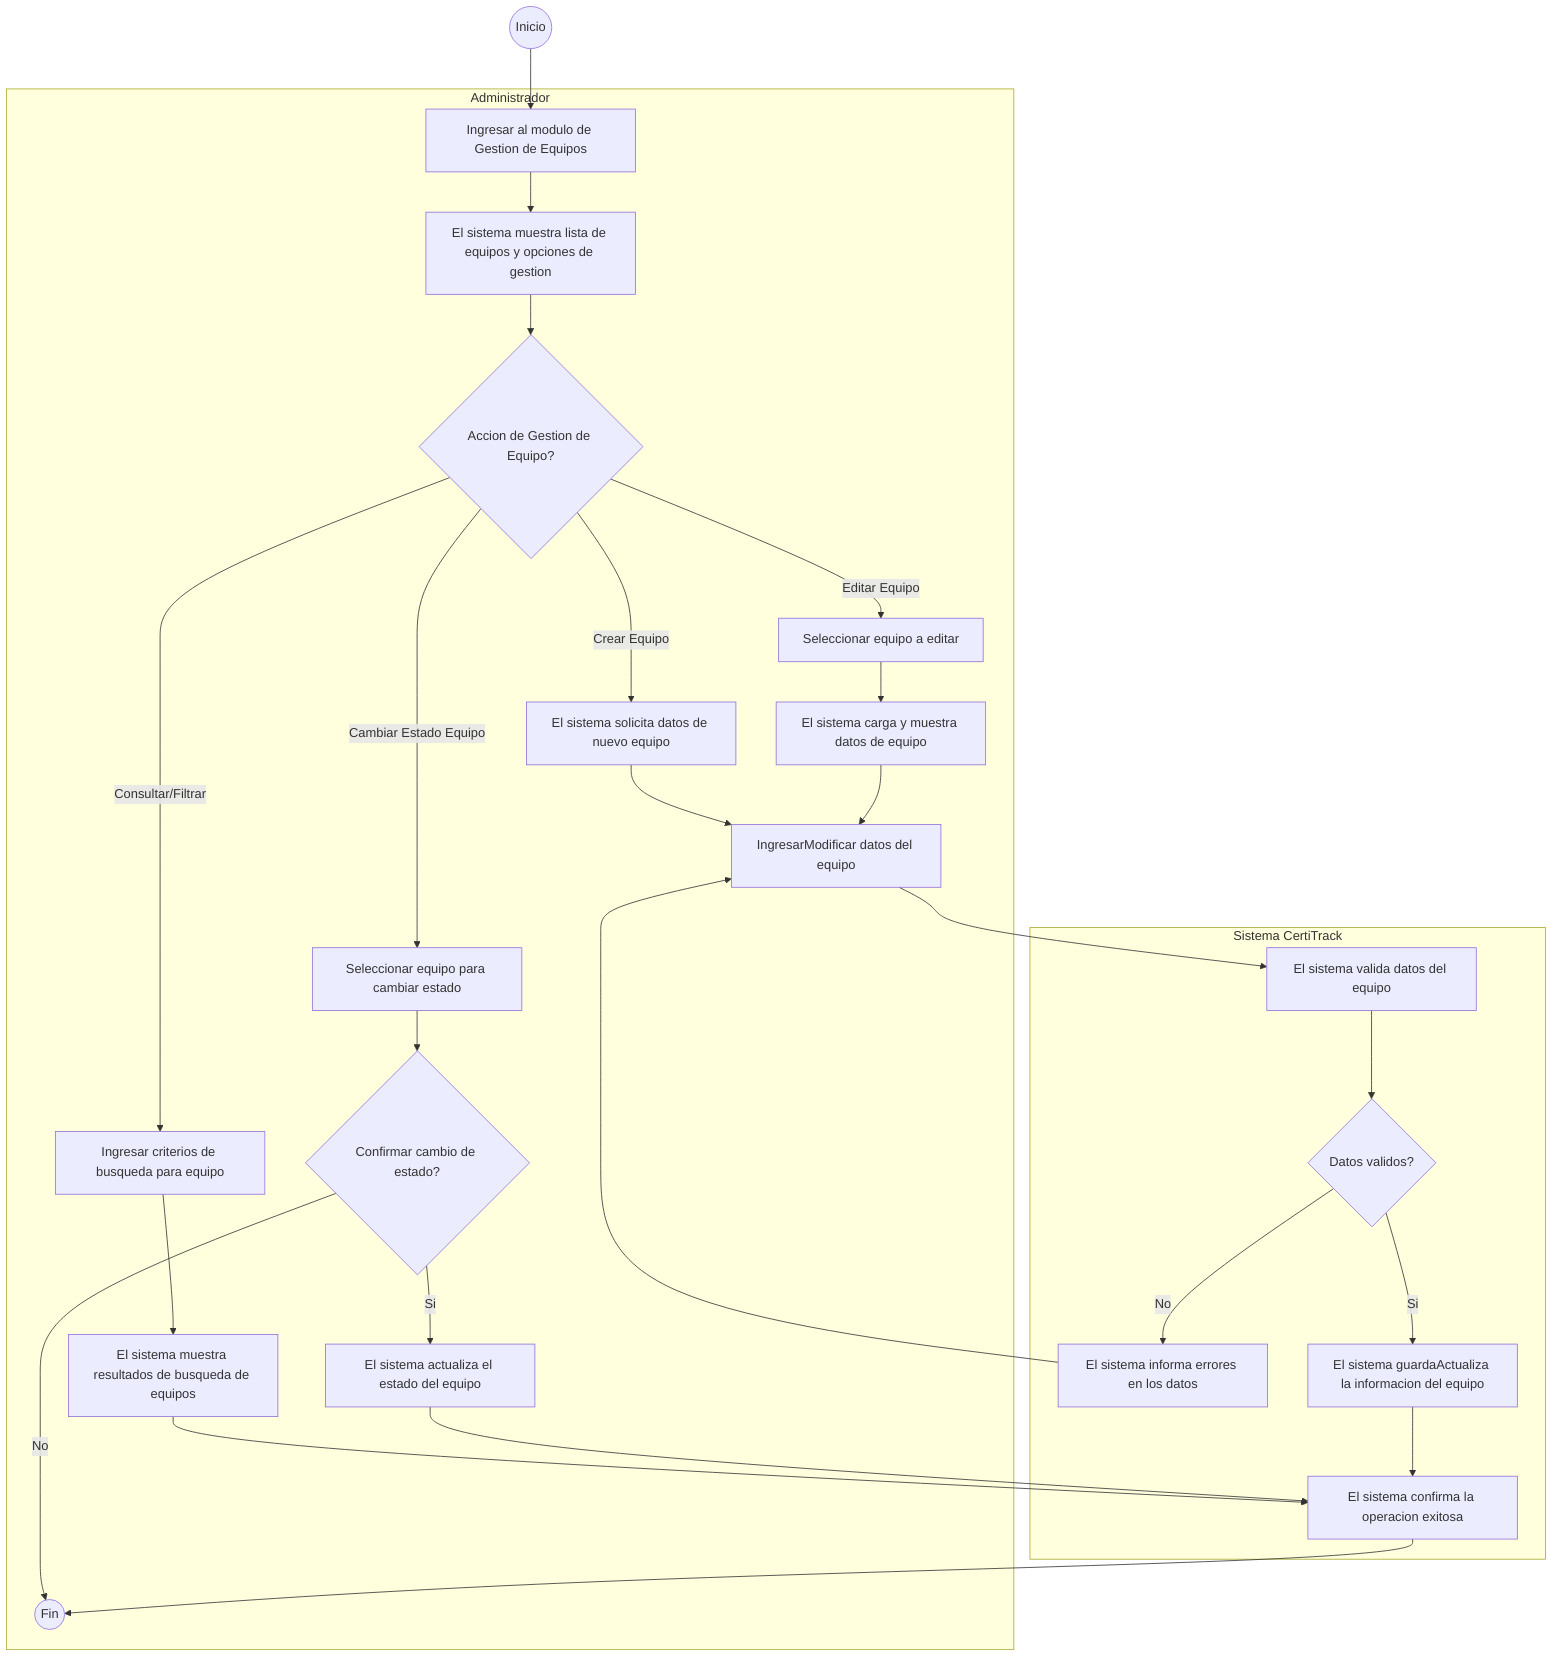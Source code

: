 graph TD
    start((Inicio)) --> A1

    subgraph Administrador
        A1[Ingresar al modulo de Gestion de Equipos] --> A2
        A2[El sistema muestra lista de equipos y opciones de gestion] --> A3

        A3{Accion de Gestion de Equipo?}

        A3 -- Crear Equipo --> A4[El sistema solicita datos de nuevo equipo]
        A4 --> A_CRUD_START

        A3 -- Consultar/Filtrar --> A5[Ingresar criterios de busqueda para equipo]
        A5 --> A_CRUD_SEARCH_RESULTS

        A3 -- Editar Equipo --> A6[Seleccionar equipo a editar]
        A6 --> A7[El sistema carga y muestra datos de equipo]
        A7 --> A_CRUD_START

        A3 -- Cambiar Estado Equipo --> A8b[Seleccionar equipo para cambiar estado]
        A8b --> A9b[El sistema solicita nuevo estado ej. Inactivo Dado de Baja]
        A9b{Confirmar cambio de estado?}

        A9b -- Si --> A_CHANGE_STATUS_FLOW
        A9b -- No --> end_node((Fin))
    end

    subgraph Sistema CertiTrack
        A_CRUD_START[IngresarModificar datos del equipo] --> B1
        B1[El sistema valida datos del equipo] --> B2{Datos validos?}

        B2 -- No --> B3[El sistema informa errores en los datos]
        B3 --> A_CRUD_START

        B2 -- Si --> B4[El sistema guardaActualiza la informacion del equipo]
        B4 --> C1[El sistema confirma la operacion exitosa]
        C1 --> end_node((Fin))

        A_CRUD_SEARCH_RESULTS[El sistema muestra resultados de busqueda de equipos] --> C1

        A_CHANGE_STATUS_FLOW[El sistema actualiza el estado del equipo] --> C1
    end